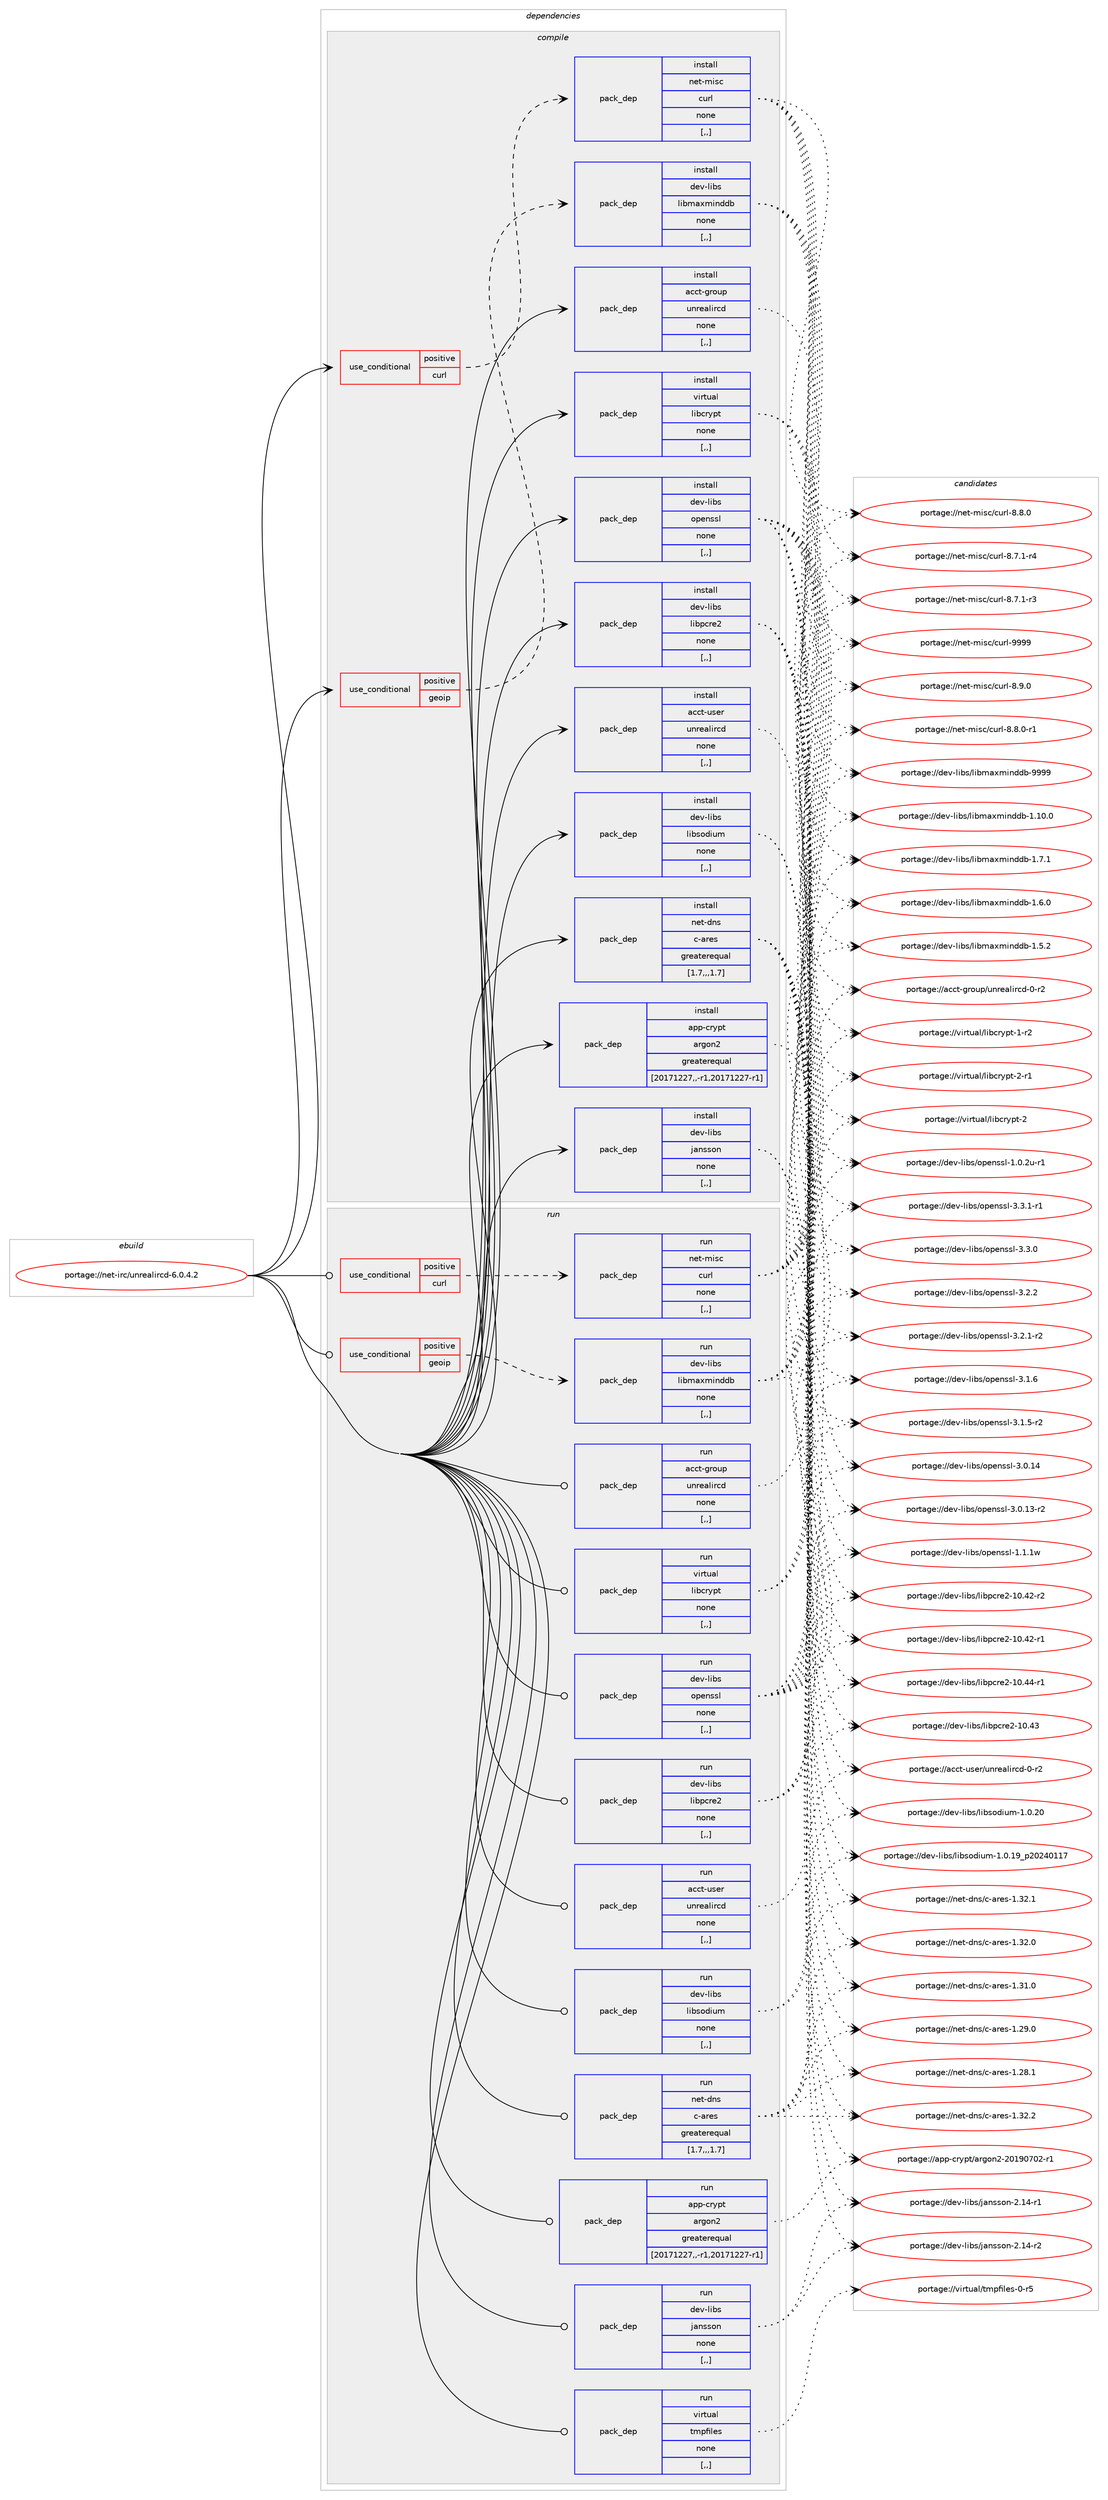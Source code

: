 digraph prolog {

# *************
# Graph options
# *************

newrank=true;
concentrate=true;
compound=true;
graph [rankdir=LR,fontname=Helvetica,fontsize=10,ranksep=1.5];#, ranksep=2.5, nodesep=0.2];
edge  [arrowhead=vee];
node  [fontname=Helvetica,fontsize=10];

# **********
# The ebuild
# **********

subgraph cluster_leftcol {
color=gray;
label=<<i>ebuild</i>>;
id [label="portage://net-irc/unrealircd-6.0.4.2", color=red, width=4, href="../net-irc/unrealircd-6.0.4.2.svg"];
}

# ****************
# The dependencies
# ****************

subgraph cluster_midcol {
color=gray;
label=<<i>dependencies</i>>;
subgraph cluster_compile {
fillcolor="#eeeeee";
style=filled;
label=<<i>compile</i>>;
subgraph cond92798 {
dependency356788 [label=<<TABLE BORDER="0" CELLBORDER="1" CELLSPACING="0" CELLPADDING="4"><TR><TD ROWSPAN="3" CELLPADDING="10">use_conditional</TD></TR><TR><TD>positive</TD></TR><TR><TD>curl</TD></TR></TABLE>>, shape=none, color=red];
subgraph pack261361 {
dependency356789 [label=<<TABLE BORDER="0" CELLBORDER="1" CELLSPACING="0" CELLPADDING="4" WIDTH="220"><TR><TD ROWSPAN="6" CELLPADDING="30">pack_dep</TD></TR><TR><TD WIDTH="110">install</TD></TR><TR><TD>net-misc</TD></TR><TR><TD>curl</TD></TR><TR><TD>none</TD></TR><TR><TD>[,,]</TD></TR></TABLE>>, shape=none, color=blue];
}
dependency356788:e -> dependency356789:w [weight=20,style="dashed",arrowhead="vee"];
}
id:e -> dependency356788:w [weight=20,style="solid",arrowhead="vee"];
subgraph cond92799 {
dependency356790 [label=<<TABLE BORDER="0" CELLBORDER="1" CELLSPACING="0" CELLPADDING="4"><TR><TD ROWSPAN="3" CELLPADDING="10">use_conditional</TD></TR><TR><TD>positive</TD></TR><TR><TD>geoip</TD></TR></TABLE>>, shape=none, color=red];
subgraph pack261362 {
dependency356791 [label=<<TABLE BORDER="0" CELLBORDER="1" CELLSPACING="0" CELLPADDING="4" WIDTH="220"><TR><TD ROWSPAN="6" CELLPADDING="30">pack_dep</TD></TR><TR><TD WIDTH="110">install</TD></TR><TR><TD>dev-libs</TD></TR><TR><TD>libmaxminddb</TD></TR><TR><TD>none</TD></TR><TR><TD>[,,]</TD></TR></TABLE>>, shape=none, color=blue];
}
dependency356790:e -> dependency356791:w [weight=20,style="dashed",arrowhead="vee"];
}
id:e -> dependency356790:w [weight=20,style="solid",arrowhead="vee"];
subgraph pack261363 {
dependency356792 [label=<<TABLE BORDER="0" CELLBORDER="1" CELLSPACING="0" CELLPADDING="4" WIDTH="220"><TR><TD ROWSPAN="6" CELLPADDING="30">pack_dep</TD></TR><TR><TD WIDTH="110">install</TD></TR><TR><TD>acct-group</TD></TR><TR><TD>unrealircd</TD></TR><TR><TD>none</TD></TR><TR><TD>[,,]</TD></TR></TABLE>>, shape=none, color=blue];
}
id:e -> dependency356792:w [weight=20,style="solid",arrowhead="vee"];
subgraph pack261364 {
dependency356793 [label=<<TABLE BORDER="0" CELLBORDER="1" CELLSPACING="0" CELLPADDING="4" WIDTH="220"><TR><TD ROWSPAN="6" CELLPADDING="30">pack_dep</TD></TR><TR><TD WIDTH="110">install</TD></TR><TR><TD>acct-user</TD></TR><TR><TD>unrealircd</TD></TR><TR><TD>none</TD></TR><TR><TD>[,,]</TD></TR></TABLE>>, shape=none, color=blue];
}
id:e -> dependency356793:w [weight=20,style="solid",arrowhead="vee"];
subgraph pack261365 {
dependency356794 [label=<<TABLE BORDER="0" CELLBORDER="1" CELLSPACING="0" CELLPADDING="4" WIDTH="220"><TR><TD ROWSPAN="6" CELLPADDING="30">pack_dep</TD></TR><TR><TD WIDTH="110">install</TD></TR><TR><TD>app-crypt</TD></TR><TR><TD>argon2</TD></TR><TR><TD>greaterequal</TD></TR><TR><TD>[20171227,,-r1,20171227-r1]</TD></TR></TABLE>>, shape=none, color=blue];
}
id:e -> dependency356794:w [weight=20,style="solid",arrowhead="vee"];
subgraph pack261366 {
dependency356795 [label=<<TABLE BORDER="0" CELLBORDER="1" CELLSPACING="0" CELLPADDING="4" WIDTH="220"><TR><TD ROWSPAN="6" CELLPADDING="30">pack_dep</TD></TR><TR><TD WIDTH="110">install</TD></TR><TR><TD>dev-libs</TD></TR><TR><TD>jansson</TD></TR><TR><TD>none</TD></TR><TR><TD>[,,]</TD></TR></TABLE>>, shape=none, color=blue];
}
id:e -> dependency356795:w [weight=20,style="solid",arrowhead="vee"];
subgraph pack261367 {
dependency356796 [label=<<TABLE BORDER="0" CELLBORDER="1" CELLSPACING="0" CELLPADDING="4" WIDTH="220"><TR><TD ROWSPAN="6" CELLPADDING="30">pack_dep</TD></TR><TR><TD WIDTH="110">install</TD></TR><TR><TD>dev-libs</TD></TR><TR><TD>libpcre2</TD></TR><TR><TD>none</TD></TR><TR><TD>[,,]</TD></TR></TABLE>>, shape=none, color=blue];
}
id:e -> dependency356796:w [weight=20,style="solid",arrowhead="vee"];
subgraph pack261368 {
dependency356797 [label=<<TABLE BORDER="0" CELLBORDER="1" CELLSPACING="0" CELLPADDING="4" WIDTH="220"><TR><TD ROWSPAN="6" CELLPADDING="30">pack_dep</TD></TR><TR><TD WIDTH="110">install</TD></TR><TR><TD>dev-libs</TD></TR><TR><TD>libsodium</TD></TR><TR><TD>none</TD></TR><TR><TD>[,,]</TD></TR></TABLE>>, shape=none, color=blue];
}
id:e -> dependency356797:w [weight=20,style="solid",arrowhead="vee"];
subgraph pack261369 {
dependency356798 [label=<<TABLE BORDER="0" CELLBORDER="1" CELLSPACING="0" CELLPADDING="4" WIDTH="220"><TR><TD ROWSPAN="6" CELLPADDING="30">pack_dep</TD></TR><TR><TD WIDTH="110">install</TD></TR><TR><TD>dev-libs</TD></TR><TR><TD>openssl</TD></TR><TR><TD>none</TD></TR><TR><TD>[,,]</TD></TR></TABLE>>, shape=none, color=blue];
}
id:e -> dependency356798:w [weight=20,style="solid",arrowhead="vee"];
subgraph pack261370 {
dependency356799 [label=<<TABLE BORDER="0" CELLBORDER="1" CELLSPACING="0" CELLPADDING="4" WIDTH="220"><TR><TD ROWSPAN="6" CELLPADDING="30">pack_dep</TD></TR><TR><TD WIDTH="110">install</TD></TR><TR><TD>net-dns</TD></TR><TR><TD>c-ares</TD></TR><TR><TD>greaterequal</TD></TR><TR><TD>[1.7,,,1.7]</TD></TR></TABLE>>, shape=none, color=blue];
}
id:e -> dependency356799:w [weight=20,style="solid",arrowhead="vee"];
subgraph pack261371 {
dependency356800 [label=<<TABLE BORDER="0" CELLBORDER="1" CELLSPACING="0" CELLPADDING="4" WIDTH="220"><TR><TD ROWSPAN="6" CELLPADDING="30">pack_dep</TD></TR><TR><TD WIDTH="110">install</TD></TR><TR><TD>virtual</TD></TR><TR><TD>libcrypt</TD></TR><TR><TD>none</TD></TR><TR><TD>[,,]</TD></TR></TABLE>>, shape=none, color=blue];
}
id:e -> dependency356800:w [weight=20,style="solid",arrowhead="vee"];
}
subgraph cluster_compileandrun {
fillcolor="#eeeeee";
style=filled;
label=<<i>compile and run</i>>;
}
subgraph cluster_run {
fillcolor="#eeeeee";
style=filled;
label=<<i>run</i>>;
subgraph cond92800 {
dependency356801 [label=<<TABLE BORDER="0" CELLBORDER="1" CELLSPACING="0" CELLPADDING="4"><TR><TD ROWSPAN="3" CELLPADDING="10">use_conditional</TD></TR><TR><TD>positive</TD></TR><TR><TD>curl</TD></TR></TABLE>>, shape=none, color=red];
subgraph pack261372 {
dependency356802 [label=<<TABLE BORDER="0" CELLBORDER="1" CELLSPACING="0" CELLPADDING="4" WIDTH="220"><TR><TD ROWSPAN="6" CELLPADDING="30">pack_dep</TD></TR><TR><TD WIDTH="110">run</TD></TR><TR><TD>net-misc</TD></TR><TR><TD>curl</TD></TR><TR><TD>none</TD></TR><TR><TD>[,,]</TD></TR></TABLE>>, shape=none, color=blue];
}
dependency356801:e -> dependency356802:w [weight=20,style="dashed",arrowhead="vee"];
}
id:e -> dependency356801:w [weight=20,style="solid",arrowhead="odot"];
subgraph cond92801 {
dependency356803 [label=<<TABLE BORDER="0" CELLBORDER="1" CELLSPACING="0" CELLPADDING="4"><TR><TD ROWSPAN="3" CELLPADDING="10">use_conditional</TD></TR><TR><TD>positive</TD></TR><TR><TD>geoip</TD></TR></TABLE>>, shape=none, color=red];
subgraph pack261373 {
dependency356804 [label=<<TABLE BORDER="0" CELLBORDER="1" CELLSPACING="0" CELLPADDING="4" WIDTH="220"><TR><TD ROWSPAN="6" CELLPADDING="30">pack_dep</TD></TR><TR><TD WIDTH="110">run</TD></TR><TR><TD>dev-libs</TD></TR><TR><TD>libmaxminddb</TD></TR><TR><TD>none</TD></TR><TR><TD>[,,]</TD></TR></TABLE>>, shape=none, color=blue];
}
dependency356803:e -> dependency356804:w [weight=20,style="dashed",arrowhead="vee"];
}
id:e -> dependency356803:w [weight=20,style="solid",arrowhead="odot"];
subgraph pack261374 {
dependency356805 [label=<<TABLE BORDER="0" CELLBORDER="1" CELLSPACING="0" CELLPADDING="4" WIDTH="220"><TR><TD ROWSPAN="6" CELLPADDING="30">pack_dep</TD></TR><TR><TD WIDTH="110">run</TD></TR><TR><TD>acct-group</TD></TR><TR><TD>unrealircd</TD></TR><TR><TD>none</TD></TR><TR><TD>[,,]</TD></TR></TABLE>>, shape=none, color=blue];
}
id:e -> dependency356805:w [weight=20,style="solid",arrowhead="odot"];
subgraph pack261375 {
dependency356806 [label=<<TABLE BORDER="0" CELLBORDER="1" CELLSPACING="0" CELLPADDING="4" WIDTH="220"><TR><TD ROWSPAN="6" CELLPADDING="30">pack_dep</TD></TR><TR><TD WIDTH="110">run</TD></TR><TR><TD>acct-user</TD></TR><TR><TD>unrealircd</TD></TR><TR><TD>none</TD></TR><TR><TD>[,,]</TD></TR></TABLE>>, shape=none, color=blue];
}
id:e -> dependency356806:w [weight=20,style="solid",arrowhead="odot"];
subgraph pack261376 {
dependency356807 [label=<<TABLE BORDER="0" CELLBORDER="1" CELLSPACING="0" CELLPADDING="4" WIDTH="220"><TR><TD ROWSPAN="6" CELLPADDING="30">pack_dep</TD></TR><TR><TD WIDTH="110">run</TD></TR><TR><TD>app-crypt</TD></TR><TR><TD>argon2</TD></TR><TR><TD>greaterequal</TD></TR><TR><TD>[20171227,,-r1,20171227-r1]</TD></TR></TABLE>>, shape=none, color=blue];
}
id:e -> dependency356807:w [weight=20,style="solid",arrowhead="odot"];
subgraph pack261377 {
dependency356808 [label=<<TABLE BORDER="0" CELLBORDER="1" CELLSPACING="0" CELLPADDING="4" WIDTH="220"><TR><TD ROWSPAN="6" CELLPADDING="30">pack_dep</TD></TR><TR><TD WIDTH="110">run</TD></TR><TR><TD>dev-libs</TD></TR><TR><TD>jansson</TD></TR><TR><TD>none</TD></TR><TR><TD>[,,]</TD></TR></TABLE>>, shape=none, color=blue];
}
id:e -> dependency356808:w [weight=20,style="solid",arrowhead="odot"];
subgraph pack261378 {
dependency356809 [label=<<TABLE BORDER="0" CELLBORDER="1" CELLSPACING="0" CELLPADDING="4" WIDTH="220"><TR><TD ROWSPAN="6" CELLPADDING="30">pack_dep</TD></TR><TR><TD WIDTH="110">run</TD></TR><TR><TD>dev-libs</TD></TR><TR><TD>libpcre2</TD></TR><TR><TD>none</TD></TR><TR><TD>[,,]</TD></TR></TABLE>>, shape=none, color=blue];
}
id:e -> dependency356809:w [weight=20,style="solid",arrowhead="odot"];
subgraph pack261379 {
dependency356810 [label=<<TABLE BORDER="0" CELLBORDER="1" CELLSPACING="0" CELLPADDING="4" WIDTH="220"><TR><TD ROWSPAN="6" CELLPADDING="30">pack_dep</TD></TR><TR><TD WIDTH="110">run</TD></TR><TR><TD>dev-libs</TD></TR><TR><TD>libsodium</TD></TR><TR><TD>none</TD></TR><TR><TD>[,,]</TD></TR></TABLE>>, shape=none, color=blue];
}
id:e -> dependency356810:w [weight=20,style="solid",arrowhead="odot"];
subgraph pack261380 {
dependency356811 [label=<<TABLE BORDER="0" CELLBORDER="1" CELLSPACING="0" CELLPADDING="4" WIDTH="220"><TR><TD ROWSPAN="6" CELLPADDING="30">pack_dep</TD></TR><TR><TD WIDTH="110">run</TD></TR><TR><TD>dev-libs</TD></TR><TR><TD>openssl</TD></TR><TR><TD>none</TD></TR><TR><TD>[,,]</TD></TR></TABLE>>, shape=none, color=blue];
}
id:e -> dependency356811:w [weight=20,style="solid",arrowhead="odot"];
subgraph pack261381 {
dependency356812 [label=<<TABLE BORDER="0" CELLBORDER="1" CELLSPACING="0" CELLPADDING="4" WIDTH="220"><TR><TD ROWSPAN="6" CELLPADDING="30">pack_dep</TD></TR><TR><TD WIDTH="110">run</TD></TR><TR><TD>net-dns</TD></TR><TR><TD>c-ares</TD></TR><TR><TD>greaterequal</TD></TR><TR><TD>[1.7,,,1.7]</TD></TR></TABLE>>, shape=none, color=blue];
}
id:e -> dependency356812:w [weight=20,style="solid",arrowhead="odot"];
subgraph pack261382 {
dependency356813 [label=<<TABLE BORDER="0" CELLBORDER="1" CELLSPACING="0" CELLPADDING="4" WIDTH="220"><TR><TD ROWSPAN="6" CELLPADDING="30">pack_dep</TD></TR><TR><TD WIDTH="110">run</TD></TR><TR><TD>virtual</TD></TR><TR><TD>libcrypt</TD></TR><TR><TD>none</TD></TR><TR><TD>[,,]</TD></TR></TABLE>>, shape=none, color=blue];
}
id:e -> dependency356813:w [weight=20,style="solid",arrowhead="odot"];
subgraph pack261383 {
dependency356814 [label=<<TABLE BORDER="0" CELLBORDER="1" CELLSPACING="0" CELLPADDING="4" WIDTH="220"><TR><TD ROWSPAN="6" CELLPADDING="30">pack_dep</TD></TR><TR><TD WIDTH="110">run</TD></TR><TR><TD>virtual</TD></TR><TR><TD>tmpfiles</TD></TR><TR><TD>none</TD></TR><TR><TD>[,,]</TD></TR></TABLE>>, shape=none, color=blue];
}
id:e -> dependency356814:w [weight=20,style="solid",arrowhead="odot"];
}
}

# **************
# The candidates
# **************

subgraph cluster_choices {
rank=same;
color=gray;
label=<<i>candidates</i>>;

subgraph choice261361 {
color=black;
nodesep=1;
choice110101116451091051159947991171141084557575757 [label="portage://net-misc/curl-9999", color=red, width=4,href="../net-misc/curl-9999.svg"];
choice11010111645109105115994799117114108455646574648 [label="portage://net-misc/curl-8.9.0", color=red, width=4,href="../net-misc/curl-8.9.0.svg"];
choice110101116451091051159947991171141084556465646484511449 [label="portage://net-misc/curl-8.8.0-r1", color=red, width=4,href="../net-misc/curl-8.8.0-r1.svg"];
choice11010111645109105115994799117114108455646564648 [label="portage://net-misc/curl-8.8.0", color=red, width=4,href="../net-misc/curl-8.8.0.svg"];
choice110101116451091051159947991171141084556465546494511452 [label="portage://net-misc/curl-8.7.1-r4", color=red, width=4,href="../net-misc/curl-8.7.1-r4.svg"];
choice110101116451091051159947991171141084556465546494511451 [label="portage://net-misc/curl-8.7.1-r3", color=red, width=4,href="../net-misc/curl-8.7.1-r3.svg"];
dependency356789:e -> choice110101116451091051159947991171141084557575757:w [style=dotted,weight="100"];
dependency356789:e -> choice11010111645109105115994799117114108455646574648:w [style=dotted,weight="100"];
dependency356789:e -> choice110101116451091051159947991171141084556465646484511449:w [style=dotted,weight="100"];
dependency356789:e -> choice11010111645109105115994799117114108455646564648:w [style=dotted,weight="100"];
dependency356789:e -> choice110101116451091051159947991171141084556465546494511452:w [style=dotted,weight="100"];
dependency356789:e -> choice110101116451091051159947991171141084556465546494511451:w [style=dotted,weight="100"];
}
subgraph choice261362 {
color=black;
nodesep=1;
choice1001011184510810598115471081059810997120109105110100100984557575757 [label="portage://dev-libs/libmaxminddb-9999", color=red, width=4,href="../dev-libs/libmaxminddb-9999.svg"];
choice10010111845108105981154710810598109971201091051101001009845494649484648 [label="portage://dev-libs/libmaxminddb-1.10.0", color=red, width=4,href="../dev-libs/libmaxminddb-1.10.0.svg"];
choice100101118451081059811547108105981099712010910511010010098454946554649 [label="portage://dev-libs/libmaxminddb-1.7.1", color=red, width=4,href="../dev-libs/libmaxminddb-1.7.1.svg"];
choice100101118451081059811547108105981099712010910511010010098454946544648 [label="portage://dev-libs/libmaxminddb-1.6.0", color=red, width=4,href="../dev-libs/libmaxminddb-1.6.0.svg"];
choice100101118451081059811547108105981099712010910511010010098454946534650 [label="portage://dev-libs/libmaxminddb-1.5.2", color=red, width=4,href="../dev-libs/libmaxminddb-1.5.2.svg"];
dependency356791:e -> choice1001011184510810598115471081059810997120109105110100100984557575757:w [style=dotted,weight="100"];
dependency356791:e -> choice10010111845108105981154710810598109971201091051101001009845494649484648:w [style=dotted,weight="100"];
dependency356791:e -> choice100101118451081059811547108105981099712010910511010010098454946554649:w [style=dotted,weight="100"];
dependency356791:e -> choice100101118451081059811547108105981099712010910511010010098454946544648:w [style=dotted,weight="100"];
dependency356791:e -> choice100101118451081059811547108105981099712010910511010010098454946534650:w [style=dotted,weight="100"];
}
subgraph choice261363 {
color=black;
nodesep=1;
choice9799991164510311411111711247117110114101971081051149910045484511450 [label="portage://acct-group/unrealircd-0-r2", color=red, width=4,href="../acct-group/unrealircd-0-r2.svg"];
dependency356792:e -> choice9799991164510311411111711247117110114101971081051149910045484511450:w [style=dotted,weight="100"];
}
subgraph choice261364 {
color=black;
nodesep=1;
choice9799991164511711510111447117110114101971081051149910045484511450 [label="portage://acct-user/unrealircd-0-r2", color=red, width=4,href="../acct-user/unrealircd-0-r2.svg"];
dependency356793:e -> choice9799991164511711510111447117110114101971081051149910045484511450:w [style=dotted,weight="100"];
}
subgraph choice261365 {
color=black;
nodesep=1;
choice9711211245991141211121164797114103111110504550484957485548504511449 [label="portage://app-crypt/argon2-20190702-r1", color=red, width=4,href="../app-crypt/argon2-20190702-r1.svg"];
dependency356794:e -> choice9711211245991141211121164797114103111110504550484957485548504511449:w [style=dotted,weight="100"];
}
subgraph choice261366 {
color=black;
nodesep=1;
choice1001011184510810598115471069711011511511111045504649524511450 [label="portage://dev-libs/jansson-2.14-r2", color=red, width=4,href="../dev-libs/jansson-2.14-r2.svg"];
choice1001011184510810598115471069711011511511111045504649524511449 [label="portage://dev-libs/jansson-2.14-r1", color=red, width=4,href="../dev-libs/jansson-2.14-r1.svg"];
dependency356795:e -> choice1001011184510810598115471069711011511511111045504649524511450:w [style=dotted,weight="100"];
dependency356795:e -> choice1001011184510810598115471069711011511511111045504649524511449:w [style=dotted,weight="100"];
}
subgraph choice261367 {
color=black;
nodesep=1;
choice1001011184510810598115471081059811299114101504549484652524511449 [label="portage://dev-libs/libpcre2-10.44-r1", color=red, width=4,href="../dev-libs/libpcre2-10.44-r1.svg"];
choice100101118451081059811547108105981129911410150454948465251 [label="portage://dev-libs/libpcre2-10.43", color=red, width=4,href="../dev-libs/libpcre2-10.43.svg"];
choice1001011184510810598115471081059811299114101504549484652504511450 [label="portage://dev-libs/libpcre2-10.42-r2", color=red, width=4,href="../dev-libs/libpcre2-10.42-r2.svg"];
choice1001011184510810598115471081059811299114101504549484652504511449 [label="portage://dev-libs/libpcre2-10.42-r1", color=red, width=4,href="../dev-libs/libpcre2-10.42-r1.svg"];
dependency356796:e -> choice1001011184510810598115471081059811299114101504549484652524511449:w [style=dotted,weight="100"];
dependency356796:e -> choice100101118451081059811547108105981129911410150454948465251:w [style=dotted,weight="100"];
dependency356796:e -> choice1001011184510810598115471081059811299114101504549484652504511450:w [style=dotted,weight="100"];
dependency356796:e -> choice1001011184510810598115471081059811299114101504549484652504511449:w [style=dotted,weight="100"];
}
subgraph choice261368 {
color=black;
nodesep=1;
choice1001011184510810598115471081059811511110010511710945494648465048 [label="portage://dev-libs/libsodium-1.0.20", color=red, width=4,href="../dev-libs/libsodium-1.0.20.svg"];
choice1001011184510810598115471081059811511110010511710945494648464957951125048505248494955 [label="portage://dev-libs/libsodium-1.0.19_p20240117", color=red, width=4,href="../dev-libs/libsodium-1.0.19_p20240117.svg"];
dependency356797:e -> choice1001011184510810598115471081059811511110010511710945494648465048:w [style=dotted,weight="100"];
dependency356797:e -> choice1001011184510810598115471081059811511110010511710945494648464957951125048505248494955:w [style=dotted,weight="100"];
}
subgraph choice261369 {
color=black;
nodesep=1;
choice1001011184510810598115471111121011101151151084551465146494511449 [label="portage://dev-libs/openssl-3.3.1-r1", color=red, width=4,href="../dev-libs/openssl-3.3.1-r1.svg"];
choice100101118451081059811547111112101110115115108455146514648 [label="portage://dev-libs/openssl-3.3.0", color=red, width=4,href="../dev-libs/openssl-3.3.0.svg"];
choice100101118451081059811547111112101110115115108455146504650 [label="portage://dev-libs/openssl-3.2.2", color=red, width=4,href="../dev-libs/openssl-3.2.2.svg"];
choice1001011184510810598115471111121011101151151084551465046494511450 [label="portage://dev-libs/openssl-3.2.1-r2", color=red, width=4,href="../dev-libs/openssl-3.2.1-r2.svg"];
choice100101118451081059811547111112101110115115108455146494654 [label="portage://dev-libs/openssl-3.1.6", color=red, width=4,href="../dev-libs/openssl-3.1.6.svg"];
choice1001011184510810598115471111121011101151151084551464946534511450 [label="portage://dev-libs/openssl-3.1.5-r2", color=red, width=4,href="../dev-libs/openssl-3.1.5-r2.svg"];
choice10010111845108105981154711111210111011511510845514648464952 [label="portage://dev-libs/openssl-3.0.14", color=red, width=4,href="../dev-libs/openssl-3.0.14.svg"];
choice100101118451081059811547111112101110115115108455146484649514511450 [label="portage://dev-libs/openssl-3.0.13-r2", color=red, width=4,href="../dev-libs/openssl-3.0.13-r2.svg"];
choice100101118451081059811547111112101110115115108454946494649119 [label="portage://dev-libs/openssl-1.1.1w", color=red, width=4,href="../dev-libs/openssl-1.1.1w.svg"];
choice1001011184510810598115471111121011101151151084549464846501174511449 [label="portage://dev-libs/openssl-1.0.2u-r1", color=red, width=4,href="../dev-libs/openssl-1.0.2u-r1.svg"];
dependency356798:e -> choice1001011184510810598115471111121011101151151084551465146494511449:w [style=dotted,weight="100"];
dependency356798:e -> choice100101118451081059811547111112101110115115108455146514648:w [style=dotted,weight="100"];
dependency356798:e -> choice100101118451081059811547111112101110115115108455146504650:w [style=dotted,weight="100"];
dependency356798:e -> choice1001011184510810598115471111121011101151151084551465046494511450:w [style=dotted,weight="100"];
dependency356798:e -> choice100101118451081059811547111112101110115115108455146494654:w [style=dotted,weight="100"];
dependency356798:e -> choice1001011184510810598115471111121011101151151084551464946534511450:w [style=dotted,weight="100"];
dependency356798:e -> choice10010111845108105981154711111210111011511510845514648464952:w [style=dotted,weight="100"];
dependency356798:e -> choice100101118451081059811547111112101110115115108455146484649514511450:w [style=dotted,weight="100"];
dependency356798:e -> choice100101118451081059811547111112101110115115108454946494649119:w [style=dotted,weight="100"];
dependency356798:e -> choice1001011184510810598115471111121011101151151084549464846501174511449:w [style=dotted,weight="100"];
}
subgraph choice261370 {
color=black;
nodesep=1;
choice110101116451001101154799459711410111545494651504650 [label="portage://net-dns/c-ares-1.32.2", color=red, width=4,href="../net-dns/c-ares-1.32.2.svg"];
choice110101116451001101154799459711410111545494651504649 [label="portage://net-dns/c-ares-1.32.1", color=red, width=4,href="../net-dns/c-ares-1.32.1.svg"];
choice110101116451001101154799459711410111545494651504648 [label="portage://net-dns/c-ares-1.32.0", color=red, width=4,href="../net-dns/c-ares-1.32.0.svg"];
choice110101116451001101154799459711410111545494651494648 [label="portage://net-dns/c-ares-1.31.0", color=red, width=4,href="../net-dns/c-ares-1.31.0.svg"];
choice110101116451001101154799459711410111545494650574648 [label="portage://net-dns/c-ares-1.29.0", color=red, width=4,href="../net-dns/c-ares-1.29.0.svg"];
choice110101116451001101154799459711410111545494650564649 [label="portage://net-dns/c-ares-1.28.1", color=red, width=4,href="../net-dns/c-ares-1.28.1.svg"];
dependency356799:e -> choice110101116451001101154799459711410111545494651504650:w [style=dotted,weight="100"];
dependency356799:e -> choice110101116451001101154799459711410111545494651504649:w [style=dotted,weight="100"];
dependency356799:e -> choice110101116451001101154799459711410111545494651504648:w [style=dotted,weight="100"];
dependency356799:e -> choice110101116451001101154799459711410111545494651494648:w [style=dotted,weight="100"];
dependency356799:e -> choice110101116451001101154799459711410111545494650574648:w [style=dotted,weight="100"];
dependency356799:e -> choice110101116451001101154799459711410111545494650564649:w [style=dotted,weight="100"];
}
subgraph choice261371 {
color=black;
nodesep=1;
choice1181051141161179710847108105989911412111211645504511449 [label="portage://virtual/libcrypt-2-r1", color=red, width=4,href="../virtual/libcrypt-2-r1.svg"];
choice118105114116117971084710810598991141211121164550 [label="portage://virtual/libcrypt-2", color=red, width=4,href="../virtual/libcrypt-2.svg"];
choice1181051141161179710847108105989911412111211645494511450 [label="portage://virtual/libcrypt-1-r2", color=red, width=4,href="../virtual/libcrypt-1-r2.svg"];
dependency356800:e -> choice1181051141161179710847108105989911412111211645504511449:w [style=dotted,weight="100"];
dependency356800:e -> choice118105114116117971084710810598991141211121164550:w [style=dotted,weight="100"];
dependency356800:e -> choice1181051141161179710847108105989911412111211645494511450:w [style=dotted,weight="100"];
}
subgraph choice261372 {
color=black;
nodesep=1;
choice110101116451091051159947991171141084557575757 [label="portage://net-misc/curl-9999", color=red, width=4,href="../net-misc/curl-9999.svg"];
choice11010111645109105115994799117114108455646574648 [label="portage://net-misc/curl-8.9.0", color=red, width=4,href="../net-misc/curl-8.9.0.svg"];
choice110101116451091051159947991171141084556465646484511449 [label="portage://net-misc/curl-8.8.0-r1", color=red, width=4,href="../net-misc/curl-8.8.0-r1.svg"];
choice11010111645109105115994799117114108455646564648 [label="portage://net-misc/curl-8.8.0", color=red, width=4,href="../net-misc/curl-8.8.0.svg"];
choice110101116451091051159947991171141084556465546494511452 [label="portage://net-misc/curl-8.7.1-r4", color=red, width=4,href="../net-misc/curl-8.7.1-r4.svg"];
choice110101116451091051159947991171141084556465546494511451 [label="portage://net-misc/curl-8.7.1-r3", color=red, width=4,href="../net-misc/curl-8.7.1-r3.svg"];
dependency356802:e -> choice110101116451091051159947991171141084557575757:w [style=dotted,weight="100"];
dependency356802:e -> choice11010111645109105115994799117114108455646574648:w [style=dotted,weight="100"];
dependency356802:e -> choice110101116451091051159947991171141084556465646484511449:w [style=dotted,weight="100"];
dependency356802:e -> choice11010111645109105115994799117114108455646564648:w [style=dotted,weight="100"];
dependency356802:e -> choice110101116451091051159947991171141084556465546494511452:w [style=dotted,weight="100"];
dependency356802:e -> choice110101116451091051159947991171141084556465546494511451:w [style=dotted,weight="100"];
}
subgraph choice261373 {
color=black;
nodesep=1;
choice1001011184510810598115471081059810997120109105110100100984557575757 [label="portage://dev-libs/libmaxminddb-9999", color=red, width=4,href="../dev-libs/libmaxminddb-9999.svg"];
choice10010111845108105981154710810598109971201091051101001009845494649484648 [label="portage://dev-libs/libmaxminddb-1.10.0", color=red, width=4,href="../dev-libs/libmaxminddb-1.10.0.svg"];
choice100101118451081059811547108105981099712010910511010010098454946554649 [label="portage://dev-libs/libmaxminddb-1.7.1", color=red, width=4,href="../dev-libs/libmaxminddb-1.7.1.svg"];
choice100101118451081059811547108105981099712010910511010010098454946544648 [label="portage://dev-libs/libmaxminddb-1.6.0", color=red, width=4,href="../dev-libs/libmaxminddb-1.6.0.svg"];
choice100101118451081059811547108105981099712010910511010010098454946534650 [label="portage://dev-libs/libmaxminddb-1.5.2", color=red, width=4,href="../dev-libs/libmaxminddb-1.5.2.svg"];
dependency356804:e -> choice1001011184510810598115471081059810997120109105110100100984557575757:w [style=dotted,weight="100"];
dependency356804:e -> choice10010111845108105981154710810598109971201091051101001009845494649484648:w [style=dotted,weight="100"];
dependency356804:e -> choice100101118451081059811547108105981099712010910511010010098454946554649:w [style=dotted,weight="100"];
dependency356804:e -> choice100101118451081059811547108105981099712010910511010010098454946544648:w [style=dotted,weight="100"];
dependency356804:e -> choice100101118451081059811547108105981099712010910511010010098454946534650:w [style=dotted,weight="100"];
}
subgraph choice261374 {
color=black;
nodesep=1;
choice9799991164510311411111711247117110114101971081051149910045484511450 [label="portage://acct-group/unrealircd-0-r2", color=red, width=4,href="../acct-group/unrealircd-0-r2.svg"];
dependency356805:e -> choice9799991164510311411111711247117110114101971081051149910045484511450:w [style=dotted,weight="100"];
}
subgraph choice261375 {
color=black;
nodesep=1;
choice9799991164511711510111447117110114101971081051149910045484511450 [label="portage://acct-user/unrealircd-0-r2", color=red, width=4,href="../acct-user/unrealircd-0-r2.svg"];
dependency356806:e -> choice9799991164511711510111447117110114101971081051149910045484511450:w [style=dotted,weight="100"];
}
subgraph choice261376 {
color=black;
nodesep=1;
choice9711211245991141211121164797114103111110504550484957485548504511449 [label="portage://app-crypt/argon2-20190702-r1", color=red, width=4,href="../app-crypt/argon2-20190702-r1.svg"];
dependency356807:e -> choice9711211245991141211121164797114103111110504550484957485548504511449:w [style=dotted,weight="100"];
}
subgraph choice261377 {
color=black;
nodesep=1;
choice1001011184510810598115471069711011511511111045504649524511450 [label="portage://dev-libs/jansson-2.14-r2", color=red, width=4,href="../dev-libs/jansson-2.14-r2.svg"];
choice1001011184510810598115471069711011511511111045504649524511449 [label="portage://dev-libs/jansson-2.14-r1", color=red, width=4,href="../dev-libs/jansson-2.14-r1.svg"];
dependency356808:e -> choice1001011184510810598115471069711011511511111045504649524511450:w [style=dotted,weight="100"];
dependency356808:e -> choice1001011184510810598115471069711011511511111045504649524511449:w [style=dotted,weight="100"];
}
subgraph choice261378 {
color=black;
nodesep=1;
choice1001011184510810598115471081059811299114101504549484652524511449 [label="portage://dev-libs/libpcre2-10.44-r1", color=red, width=4,href="../dev-libs/libpcre2-10.44-r1.svg"];
choice100101118451081059811547108105981129911410150454948465251 [label="portage://dev-libs/libpcre2-10.43", color=red, width=4,href="../dev-libs/libpcre2-10.43.svg"];
choice1001011184510810598115471081059811299114101504549484652504511450 [label="portage://dev-libs/libpcre2-10.42-r2", color=red, width=4,href="../dev-libs/libpcre2-10.42-r2.svg"];
choice1001011184510810598115471081059811299114101504549484652504511449 [label="portage://dev-libs/libpcre2-10.42-r1", color=red, width=4,href="../dev-libs/libpcre2-10.42-r1.svg"];
dependency356809:e -> choice1001011184510810598115471081059811299114101504549484652524511449:w [style=dotted,weight="100"];
dependency356809:e -> choice100101118451081059811547108105981129911410150454948465251:w [style=dotted,weight="100"];
dependency356809:e -> choice1001011184510810598115471081059811299114101504549484652504511450:w [style=dotted,weight="100"];
dependency356809:e -> choice1001011184510810598115471081059811299114101504549484652504511449:w [style=dotted,weight="100"];
}
subgraph choice261379 {
color=black;
nodesep=1;
choice1001011184510810598115471081059811511110010511710945494648465048 [label="portage://dev-libs/libsodium-1.0.20", color=red, width=4,href="../dev-libs/libsodium-1.0.20.svg"];
choice1001011184510810598115471081059811511110010511710945494648464957951125048505248494955 [label="portage://dev-libs/libsodium-1.0.19_p20240117", color=red, width=4,href="../dev-libs/libsodium-1.0.19_p20240117.svg"];
dependency356810:e -> choice1001011184510810598115471081059811511110010511710945494648465048:w [style=dotted,weight="100"];
dependency356810:e -> choice1001011184510810598115471081059811511110010511710945494648464957951125048505248494955:w [style=dotted,weight="100"];
}
subgraph choice261380 {
color=black;
nodesep=1;
choice1001011184510810598115471111121011101151151084551465146494511449 [label="portage://dev-libs/openssl-3.3.1-r1", color=red, width=4,href="../dev-libs/openssl-3.3.1-r1.svg"];
choice100101118451081059811547111112101110115115108455146514648 [label="portage://dev-libs/openssl-3.3.0", color=red, width=4,href="../dev-libs/openssl-3.3.0.svg"];
choice100101118451081059811547111112101110115115108455146504650 [label="portage://dev-libs/openssl-3.2.2", color=red, width=4,href="../dev-libs/openssl-3.2.2.svg"];
choice1001011184510810598115471111121011101151151084551465046494511450 [label="portage://dev-libs/openssl-3.2.1-r2", color=red, width=4,href="../dev-libs/openssl-3.2.1-r2.svg"];
choice100101118451081059811547111112101110115115108455146494654 [label="portage://dev-libs/openssl-3.1.6", color=red, width=4,href="../dev-libs/openssl-3.1.6.svg"];
choice1001011184510810598115471111121011101151151084551464946534511450 [label="portage://dev-libs/openssl-3.1.5-r2", color=red, width=4,href="../dev-libs/openssl-3.1.5-r2.svg"];
choice10010111845108105981154711111210111011511510845514648464952 [label="portage://dev-libs/openssl-3.0.14", color=red, width=4,href="../dev-libs/openssl-3.0.14.svg"];
choice100101118451081059811547111112101110115115108455146484649514511450 [label="portage://dev-libs/openssl-3.0.13-r2", color=red, width=4,href="../dev-libs/openssl-3.0.13-r2.svg"];
choice100101118451081059811547111112101110115115108454946494649119 [label="portage://dev-libs/openssl-1.1.1w", color=red, width=4,href="../dev-libs/openssl-1.1.1w.svg"];
choice1001011184510810598115471111121011101151151084549464846501174511449 [label="portage://dev-libs/openssl-1.0.2u-r1", color=red, width=4,href="../dev-libs/openssl-1.0.2u-r1.svg"];
dependency356811:e -> choice1001011184510810598115471111121011101151151084551465146494511449:w [style=dotted,weight="100"];
dependency356811:e -> choice100101118451081059811547111112101110115115108455146514648:w [style=dotted,weight="100"];
dependency356811:e -> choice100101118451081059811547111112101110115115108455146504650:w [style=dotted,weight="100"];
dependency356811:e -> choice1001011184510810598115471111121011101151151084551465046494511450:w [style=dotted,weight="100"];
dependency356811:e -> choice100101118451081059811547111112101110115115108455146494654:w [style=dotted,weight="100"];
dependency356811:e -> choice1001011184510810598115471111121011101151151084551464946534511450:w [style=dotted,weight="100"];
dependency356811:e -> choice10010111845108105981154711111210111011511510845514648464952:w [style=dotted,weight="100"];
dependency356811:e -> choice100101118451081059811547111112101110115115108455146484649514511450:w [style=dotted,weight="100"];
dependency356811:e -> choice100101118451081059811547111112101110115115108454946494649119:w [style=dotted,weight="100"];
dependency356811:e -> choice1001011184510810598115471111121011101151151084549464846501174511449:w [style=dotted,weight="100"];
}
subgraph choice261381 {
color=black;
nodesep=1;
choice110101116451001101154799459711410111545494651504650 [label="portage://net-dns/c-ares-1.32.2", color=red, width=4,href="../net-dns/c-ares-1.32.2.svg"];
choice110101116451001101154799459711410111545494651504649 [label="portage://net-dns/c-ares-1.32.1", color=red, width=4,href="../net-dns/c-ares-1.32.1.svg"];
choice110101116451001101154799459711410111545494651504648 [label="portage://net-dns/c-ares-1.32.0", color=red, width=4,href="../net-dns/c-ares-1.32.0.svg"];
choice110101116451001101154799459711410111545494651494648 [label="portage://net-dns/c-ares-1.31.0", color=red, width=4,href="../net-dns/c-ares-1.31.0.svg"];
choice110101116451001101154799459711410111545494650574648 [label="portage://net-dns/c-ares-1.29.0", color=red, width=4,href="../net-dns/c-ares-1.29.0.svg"];
choice110101116451001101154799459711410111545494650564649 [label="portage://net-dns/c-ares-1.28.1", color=red, width=4,href="../net-dns/c-ares-1.28.1.svg"];
dependency356812:e -> choice110101116451001101154799459711410111545494651504650:w [style=dotted,weight="100"];
dependency356812:e -> choice110101116451001101154799459711410111545494651504649:w [style=dotted,weight="100"];
dependency356812:e -> choice110101116451001101154799459711410111545494651504648:w [style=dotted,weight="100"];
dependency356812:e -> choice110101116451001101154799459711410111545494651494648:w [style=dotted,weight="100"];
dependency356812:e -> choice110101116451001101154799459711410111545494650574648:w [style=dotted,weight="100"];
dependency356812:e -> choice110101116451001101154799459711410111545494650564649:w [style=dotted,weight="100"];
}
subgraph choice261382 {
color=black;
nodesep=1;
choice1181051141161179710847108105989911412111211645504511449 [label="portage://virtual/libcrypt-2-r1", color=red, width=4,href="../virtual/libcrypt-2-r1.svg"];
choice118105114116117971084710810598991141211121164550 [label="portage://virtual/libcrypt-2", color=red, width=4,href="../virtual/libcrypt-2.svg"];
choice1181051141161179710847108105989911412111211645494511450 [label="portage://virtual/libcrypt-1-r2", color=red, width=4,href="../virtual/libcrypt-1-r2.svg"];
dependency356813:e -> choice1181051141161179710847108105989911412111211645504511449:w [style=dotted,weight="100"];
dependency356813:e -> choice118105114116117971084710810598991141211121164550:w [style=dotted,weight="100"];
dependency356813:e -> choice1181051141161179710847108105989911412111211645494511450:w [style=dotted,weight="100"];
}
subgraph choice261383 {
color=black;
nodesep=1;
choice118105114116117971084711610911210210510810111545484511453 [label="portage://virtual/tmpfiles-0-r5", color=red, width=4,href="../virtual/tmpfiles-0-r5.svg"];
dependency356814:e -> choice118105114116117971084711610911210210510810111545484511453:w [style=dotted,weight="100"];
}
}

}
